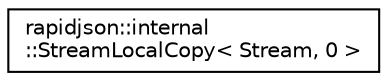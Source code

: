 digraph "Graphical Class Hierarchy"
{
 // INTERACTIVE_SVG=YES
 // LATEX_PDF_SIZE
  edge [fontname="Helvetica",fontsize="10",labelfontname="Helvetica",labelfontsize="10"];
  node [fontname="Helvetica",fontsize="10",shape=record];
  rankdir="LR";
  Node0 [label="rapidjson::internal\l::StreamLocalCopy\< Stream, 0 \>",height=0.2,width=0.4,color="black", fillcolor="white", style="filled",URL="$classrapidjson_1_1internal_1_1_stream_local_copy_3_01_stream_00_010_01_4.html",tooltip="Keep reference."];
}
